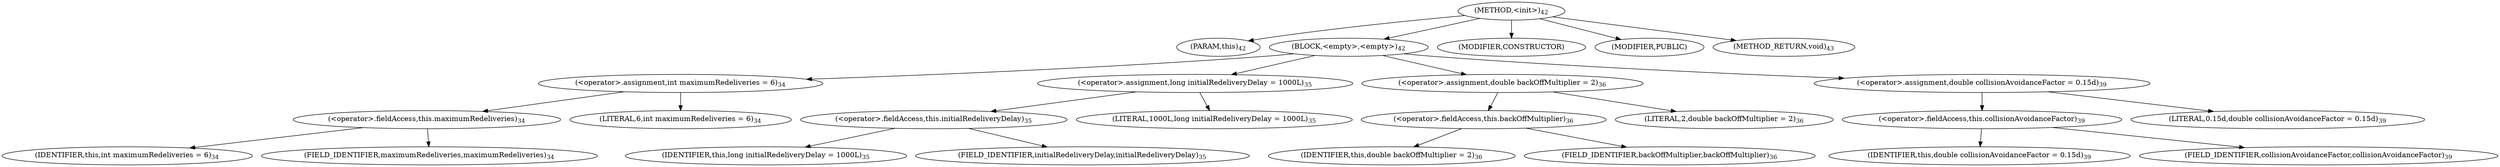 digraph "&lt;init&gt;" {  
"93" [label = <(METHOD,&lt;init&gt;)<SUB>42</SUB>> ]
"94" [label = <(PARAM,this)<SUB>42</SUB>> ]
"95" [label = <(BLOCK,&lt;empty&gt;,&lt;empty&gt;)<SUB>42</SUB>> ]
"96" [label = <(&lt;operator&gt;.assignment,int maximumRedeliveries = 6)<SUB>34</SUB>> ]
"97" [label = <(&lt;operator&gt;.fieldAccess,this.maximumRedeliveries)<SUB>34</SUB>> ]
"98" [label = <(IDENTIFIER,this,int maximumRedeliveries = 6)<SUB>34</SUB>> ]
"99" [label = <(FIELD_IDENTIFIER,maximumRedeliveries,maximumRedeliveries)<SUB>34</SUB>> ]
"100" [label = <(LITERAL,6,int maximumRedeliveries = 6)<SUB>34</SUB>> ]
"101" [label = <(&lt;operator&gt;.assignment,long initialRedeliveryDelay = 1000L)<SUB>35</SUB>> ]
"102" [label = <(&lt;operator&gt;.fieldAccess,this.initialRedeliveryDelay)<SUB>35</SUB>> ]
"103" [label = <(IDENTIFIER,this,long initialRedeliveryDelay = 1000L)<SUB>35</SUB>> ]
"104" [label = <(FIELD_IDENTIFIER,initialRedeliveryDelay,initialRedeliveryDelay)<SUB>35</SUB>> ]
"105" [label = <(LITERAL,1000L,long initialRedeliveryDelay = 1000L)<SUB>35</SUB>> ]
"106" [label = <(&lt;operator&gt;.assignment,double backOffMultiplier = 2)<SUB>36</SUB>> ]
"107" [label = <(&lt;operator&gt;.fieldAccess,this.backOffMultiplier)<SUB>36</SUB>> ]
"108" [label = <(IDENTIFIER,this,double backOffMultiplier = 2)<SUB>36</SUB>> ]
"109" [label = <(FIELD_IDENTIFIER,backOffMultiplier,backOffMultiplier)<SUB>36</SUB>> ]
"110" [label = <(LITERAL,2,double backOffMultiplier = 2)<SUB>36</SUB>> ]
"111" [label = <(&lt;operator&gt;.assignment,double collisionAvoidanceFactor = 0.15d)<SUB>39</SUB>> ]
"112" [label = <(&lt;operator&gt;.fieldAccess,this.collisionAvoidanceFactor)<SUB>39</SUB>> ]
"113" [label = <(IDENTIFIER,this,double collisionAvoidanceFactor = 0.15d)<SUB>39</SUB>> ]
"114" [label = <(FIELD_IDENTIFIER,collisionAvoidanceFactor,collisionAvoidanceFactor)<SUB>39</SUB>> ]
"115" [label = <(LITERAL,0.15d,double collisionAvoidanceFactor = 0.15d)<SUB>39</SUB>> ]
"116" [label = <(MODIFIER,CONSTRUCTOR)> ]
"117" [label = <(MODIFIER,PUBLIC)> ]
"118" [label = <(METHOD_RETURN,void)<SUB>43</SUB>> ]
  "93" -> "94" 
  "93" -> "95" 
  "93" -> "116" 
  "93" -> "117" 
  "93" -> "118" 
  "95" -> "96" 
  "95" -> "101" 
  "95" -> "106" 
  "95" -> "111" 
  "96" -> "97" 
  "96" -> "100" 
  "97" -> "98" 
  "97" -> "99" 
  "101" -> "102" 
  "101" -> "105" 
  "102" -> "103" 
  "102" -> "104" 
  "106" -> "107" 
  "106" -> "110" 
  "107" -> "108" 
  "107" -> "109" 
  "111" -> "112" 
  "111" -> "115" 
  "112" -> "113" 
  "112" -> "114" 
}
